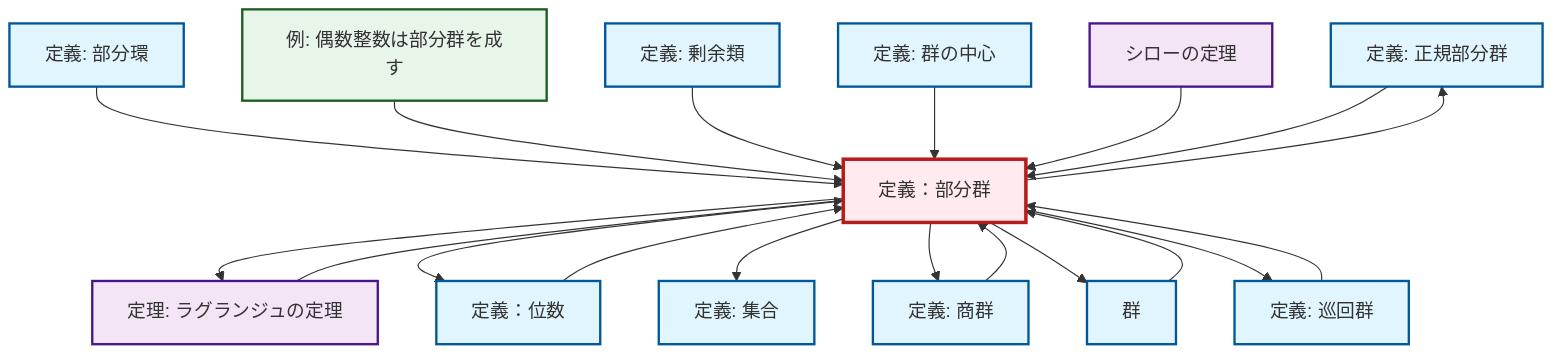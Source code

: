 graph TD
    classDef definition fill:#e1f5fe,stroke:#01579b,stroke-width:2px
    classDef theorem fill:#f3e5f5,stroke:#4a148c,stroke-width:2px
    classDef axiom fill:#fff3e0,stroke:#e65100,stroke-width:2px
    classDef example fill:#e8f5e9,stroke:#1b5e20,stroke-width:2px
    classDef current fill:#ffebee,stroke:#b71c1c,stroke-width:3px
    def-normal-subgroup["定義: 正規部分群"]:::definition
    def-cyclic-group["定義: 巡回群"]:::definition
    def-set["定義: 集合"]:::definition
    thm-lagrange["定理: ラグランジュの定理"]:::theorem
    def-coset["定義: 剰余類"]:::definition
    def-subring["定義: 部分環"]:::definition
    def-order["定義：位数"]:::definition
    def-subgroup["定義：部分群"]:::definition
    thm-sylow["シローの定理"]:::theorem
    ex-even-integers-subgroup["例: 偶数整数は部分群を成す"]:::example
    def-group["群"]:::definition
    def-center-of-group["定義: 群の中心"]:::definition
    def-quotient-group["定義: 商群"]:::definition
    def-subgroup --> thm-lagrange
    def-subring --> def-subgroup
    thm-lagrange --> def-subgroup
    def-subgroup --> def-order
    ex-even-integers-subgroup --> def-subgroup
    def-subgroup --> def-set
    def-subgroup --> def-quotient-group
    def-subgroup --> def-group
    def-coset --> def-subgroup
    def-order --> def-subgroup
    def-center-of-group --> def-subgroup
    thm-sylow --> def-subgroup
    def-cyclic-group --> def-subgroup
    def-group --> def-subgroup
    def-subgroup --> def-normal-subgroup
    def-normal-subgroup --> def-subgroup
    def-subgroup --> def-cyclic-group
    def-quotient-group --> def-subgroup
    class def-subgroup current